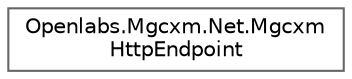 digraph "Graphical Class Hierarchy"
{
 // LATEX_PDF_SIZE
  bgcolor="transparent";
  edge [fontname=Helvetica,fontsize=10,labelfontname=Helvetica,labelfontsize=10];
  node [fontname=Helvetica,fontsize=10,shape=box,height=0.2,width=0.4];
  rankdir="LR";
  Node0 [id="Node000000",label="Openlabs.Mgcxm.Net.Mgcxm\lHttpEndpoint",height=0.2,width=0.4,color="grey40", fillcolor="white", style="filled",URL="$class_openlabs_1_1_mgcxm_1_1_net_1_1_mgcxm_http_endpoint.html",tooltip="Represents an HTTP endpoint for MgcxmSocketListener."];
}
